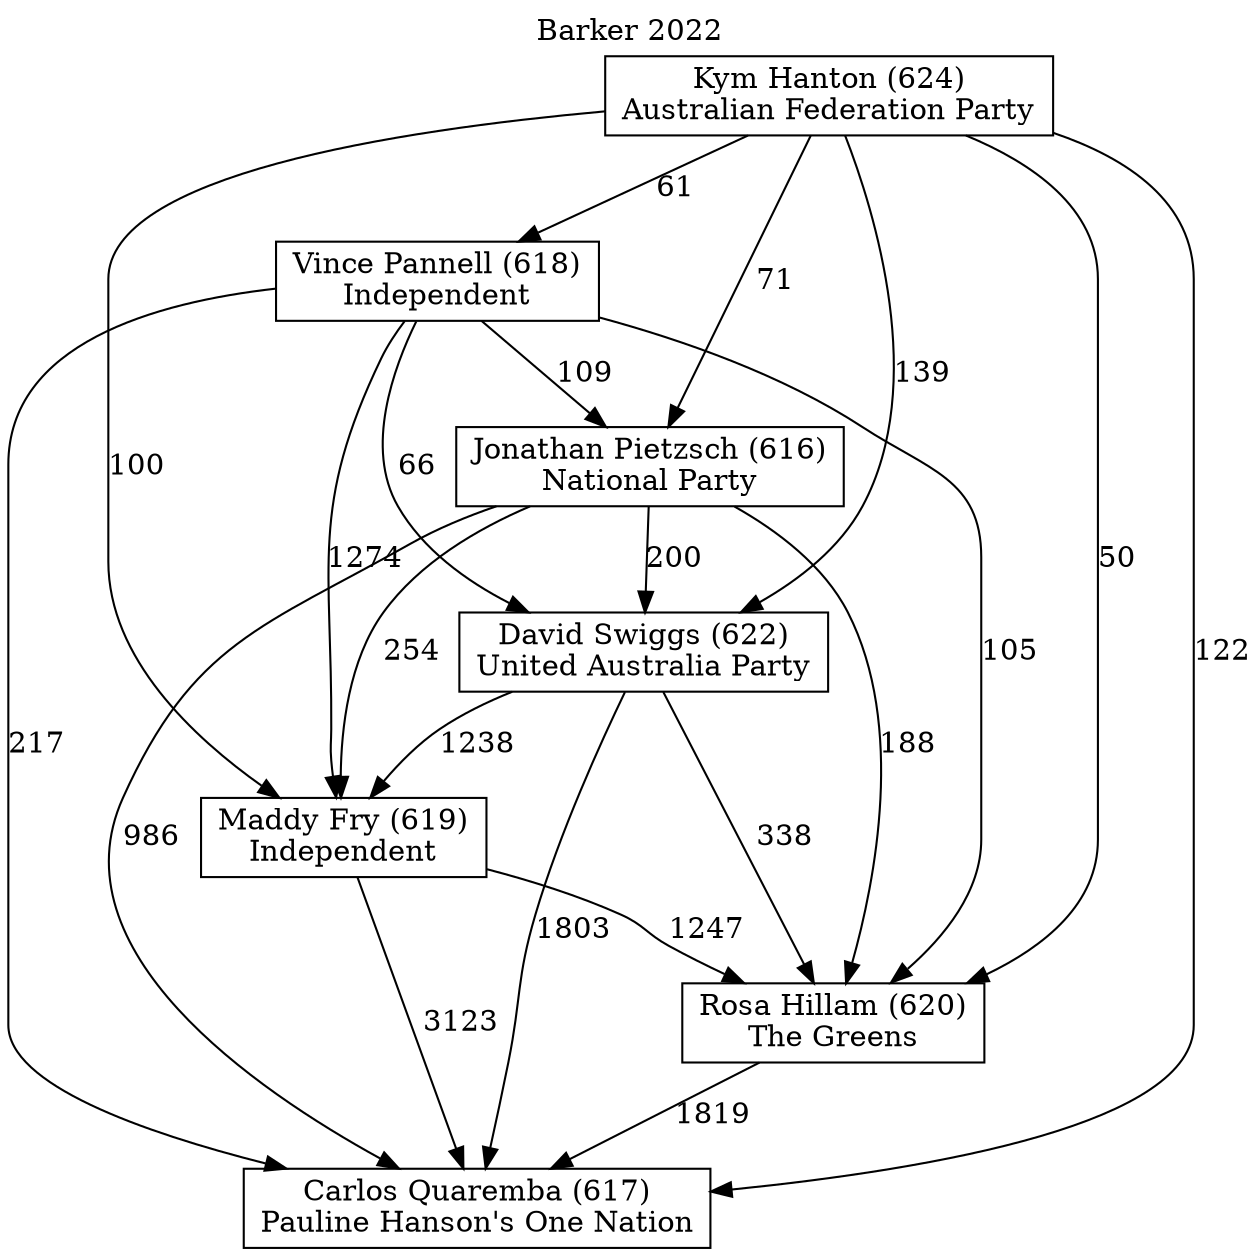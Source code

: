 // House preference flow
digraph "Carlos Quaremba (617)_Barker_2022" {
	graph [label="Barker 2022" labelloc=t mclimit=10]
	node [shape=box]
	"Jonathan Pietzsch (616)" [label="Jonathan Pietzsch (616)
National Party"]
	"David Swiggs (622)" [label="David Swiggs (622)
United Australia Party"]
	"Vince Pannell (618)" [label="Vince Pannell (618)
Independent"]
	"Kym Hanton (624)" [label="Kym Hanton (624)
Australian Federation Party"]
	"Carlos Quaremba (617)" [label="Carlos Quaremba (617)
Pauline Hanson's One Nation"]
	"Rosa Hillam (620)" [label="Rosa Hillam (620)
The Greens"]
	"Maddy Fry (619)" [label="Maddy Fry (619)
Independent"]
	"Maddy Fry (619)" -> "Rosa Hillam (620)" [label=1247]
	"Kym Hanton (624)" -> "David Swiggs (622)" [label=139]
	"Jonathan Pietzsch (616)" -> "David Swiggs (622)" [label=200]
	"David Swiggs (622)" -> "Rosa Hillam (620)" [label=338]
	"Kym Hanton (624)" -> "Vince Pannell (618)" [label=61]
	"Kym Hanton (624)" -> "Carlos Quaremba (617)" [label=122]
	"Maddy Fry (619)" -> "Carlos Quaremba (617)" [label=3123]
	"David Swiggs (622)" -> "Maddy Fry (619)" [label=1238]
	"Vince Pannell (618)" -> "Rosa Hillam (620)" [label=105]
	"Vince Pannell (618)" -> "Carlos Quaremba (617)" [label=217]
	"Kym Hanton (624)" -> "Jonathan Pietzsch (616)" [label=71]
	"Kym Hanton (624)" -> "Rosa Hillam (620)" [label=50]
	"Vince Pannell (618)" -> "David Swiggs (622)" [label=66]
	"Vince Pannell (618)" -> "Maddy Fry (619)" [label=1274]
	"Rosa Hillam (620)" -> "Carlos Quaremba (617)" [label=1819]
	"Jonathan Pietzsch (616)" -> "Rosa Hillam (620)" [label=188]
	"Kym Hanton (624)" -> "Maddy Fry (619)" [label=100]
	"David Swiggs (622)" -> "Carlos Quaremba (617)" [label=1803]
	"Jonathan Pietzsch (616)" -> "Maddy Fry (619)" [label=254]
	"Jonathan Pietzsch (616)" -> "Carlos Quaremba (617)" [label=986]
	"Vince Pannell (618)" -> "Jonathan Pietzsch (616)" [label=109]
}
